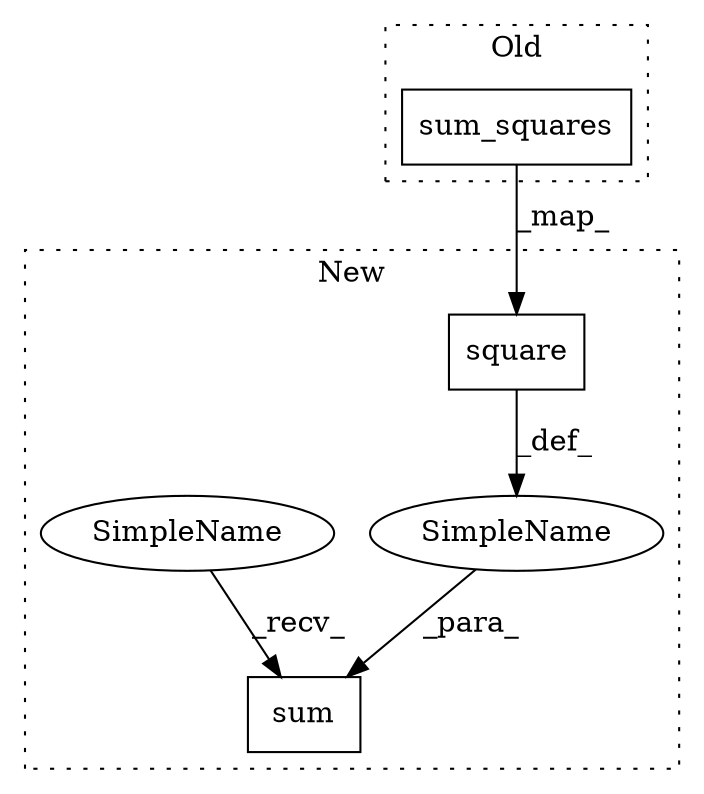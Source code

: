 digraph G {
subgraph cluster0 {
1 [label="sum_squares" a="32" s="10851,10864" l="12,1" shape="box"];
label = "Old";
style="dotted";
}
subgraph cluster1 {
2 [label="square" a="32" s="10915,10923" l="7,1" shape="box"];
3 [label="sum" a="32" s="10905,10924" l="4,1" shape="box"];
4 [label="SimpleName" a="42" s="" l="" shape="ellipse"];
5 [label="SimpleName" a="42" s="10899" l="5" shape="ellipse"];
label = "New";
style="dotted";
}
1 -> 2 [label="_map_"];
2 -> 4 [label="_def_"];
4 -> 3 [label="_para_"];
5 -> 3 [label="_recv_"];
}